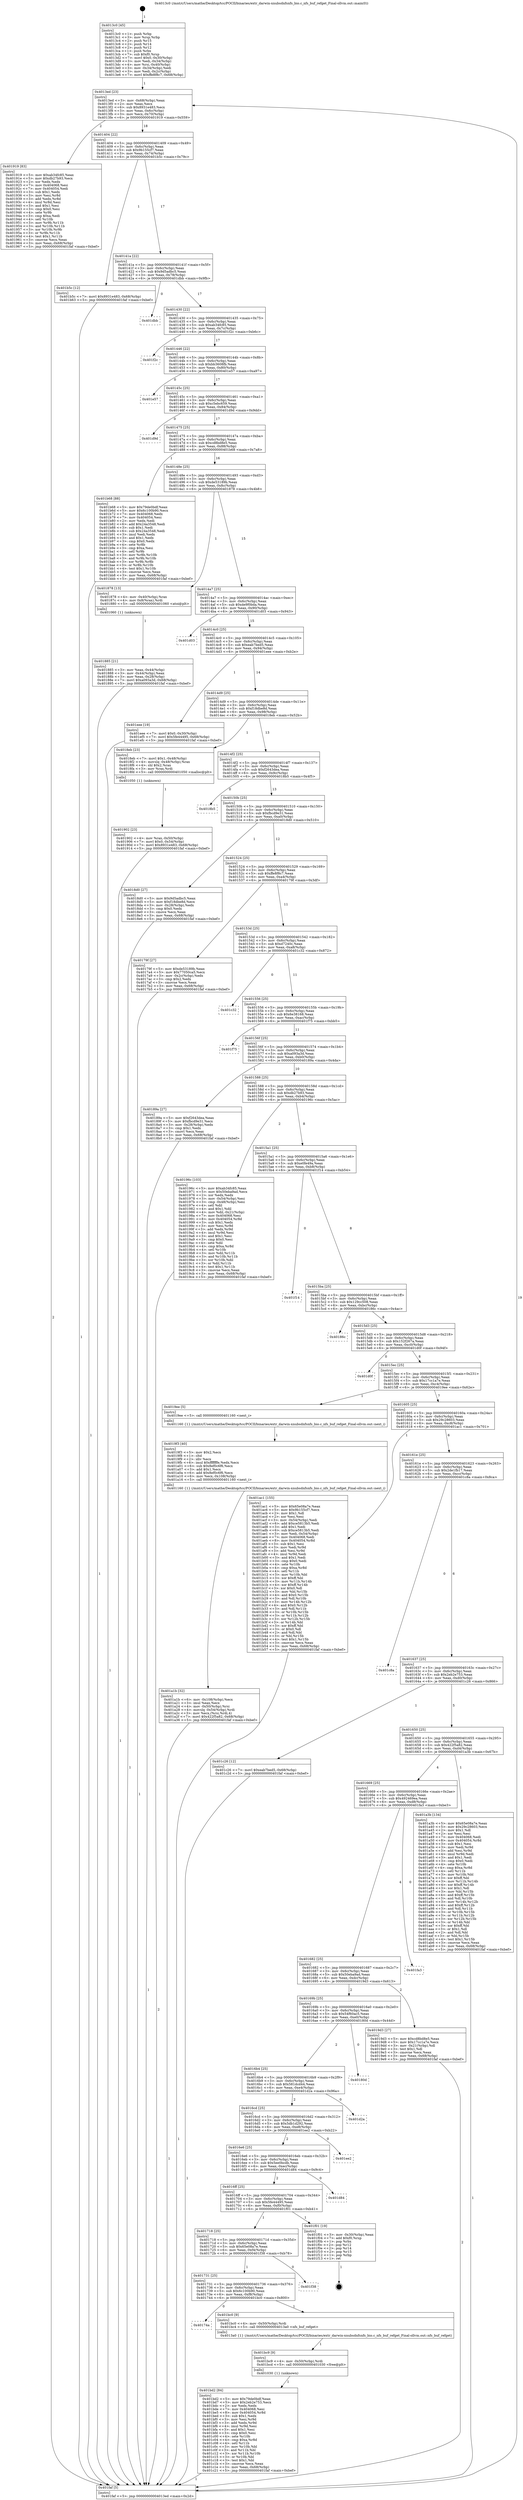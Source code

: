 digraph "0x4013c0" {
  label = "0x4013c0 (/mnt/c/Users/mathe/Desktop/tcc/POCII/binaries/extr_darwin-xnubsdnfsnfs_bio.c_nfs_buf_refget_Final-ollvm.out::main(0))"
  labelloc = "t"
  node[shape=record]

  Entry [label="",width=0.3,height=0.3,shape=circle,fillcolor=black,style=filled]
  "0x4013ed" [label="{
     0x4013ed [23]\l
     | [instrs]\l
     &nbsp;&nbsp;0x4013ed \<+3\>: mov -0x68(%rbp),%eax\l
     &nbsp;&nbsp;0x4013f0 \<+2\>: mov %eax,%ecx\l
     &nbsp;&nbsp;0x4013f2 \<+6\>: sub $0x8931e483,%ecx\l
     &nbsp;&nbsp;0x4013f8 \<+3\>: mov %eax,-0x6c(%rbp)\l
     &nbsp;&nbsp;0x4013fb \<+3\>: mov %ecx,-0x70(%rbp)\l
     &nbsp;&nbsp;0x4013fe \<+6\>: je 0000000000401919 \<main+0x559\>\l
  }"]
  "0x401919" [label="{
     0x401919 [83]\l
     | [instrs]\l
     &nbsp;&nbsp;0x401919 \<+5\>: mov $0xab34fc85,%eax\l
     &nbsp;&nbsp;0x40191e \<+5\>: mov $0xdb27b93,%ecx\l
     &nbsp;&nbsp;0x401923 \<+2\>: xor %edx,%edx\l
     &nbsp;&nbsp;0x401925 \<+7\>: mov 0x404068,%esi\l
     &nbsp;&nbsp;0x40192c \<+7\>: mov 0x404054,%edi\l
     &nbsp;&nbsp;0x401933 \<+3\>: sub $0x1,%edx\l
     &nbsp;&nbsp;0x401936 \<+3\>: mov %esi,%r8d\l
     &nbsp;&nbsp;0x401939 \<+3\>: add %edx,%r8d\l
     &nbsp;&nbsp;0x40193c \<+4\>: imul %r8d,%esi\l
     &nbsp;&nbsp;0x401940 \<+3\>: and $0x1,%esi\l
     &nbsp;&nbsp;0x401943 \<+3\>: cmp $0x0,%esi\l
     &nbsp;&nbsp;0x401946 \<+4\>: sete %r9b\l
     &nbsp;&nbsp;0x40194a \<+3\>: cmp $0xa,%edi\l
     &nbsp;&nbsp;0x40194d \<+4\>: setl %r10b\l
     &nbsp;&nbsp;0x401951 \<+3\>: mov %r9b,%r11b\l
     &nbsp;&nbsp;0x401954 \<+3\>: and %r10b,%r11b\l
     &nbsp;&nbsp;0x401957 \<+3\>: xor %r10b,%r9b\l
     &nbsp;&nbsp;0x40195a \<+3\>: or %r9b,%r11b\l
     &nbsp;&nbsp;0x40195d \<+4\>: test $0x1,%r11b\l
     &nbsp;&nbsp;0x401961 \<+3\>: cmovne %ecx,%eax\l
     &nbsp;&nbsp;0x401964 \<+3\>: mov %eax,-0x68(%rbp)\l
     &nbsp;&nbsp;0x401967 \<+5\>: jmp 0000000000401faf \<main+0xbef\>\l
  }"]
  "0x401404" [label="{
     0x401404 [22]\l
     | [instrs]\l
     &nbsp;&nbsp;0x401404 \<+5\>: jmp 0000000000401409 \<main+0x49\>\l
     &nbsp;&nbsp;0x401409 \<+3\>: mov -0x6c(%rbp),%eax\l
     &nbsp;&nbsp;0x40140c \<+5\>: sub $0x9b155cf7,%eax\l
     &nbsp;&nbsp;0x401411 \<+3\>: mov %eax,-0x74(%rbp)\l
     &nbsp;&nbsp;0x401414 \<+6\>: je 0000000000401b5c \<main+0x79c\>\l
  }"]
  Exit [label="",width=0.3,height=0.3,shape=circle,fillcolor=black,style=filled,peripheries=2]
  "0x401b5c" [label="{
     0x401b5c [12]\l
     | [instrs]\l
     &nbsp;&nbsp;0x401b5c \<+7\>: movl $0x8931e483,-0x68(%rbp)\l
     &nbsp;&nbsp;0x401b63 \<+5\>: jmp 0000000000401faf \<main+0xbef\>\l
  }"]
  "0x40141a" [label="{
     0x40141a [22]\l
     | [instrs]\l
     &nbsp;&nbsp;0x40141a \<+5\>: jmp 000000000040141f \<main+0x5f\>\l
     &nbsp;&nbsp;0x40141f \<+3\>: mov -0x6c(%rbp),%eax\l
     &nbsp;&nbsp;0x401422 \<+5\>: sub $0x9d5adbc5,%eax\l
     &nbsp;&nbsp;0x401427 \<+3\>: mov %eax,-0x78(%rbp)\l
     &nbsp;&nbsp;0x40142a \<+6\>: je 0000000000401dbb \<main+0x9fb\>\l
  }"]
  "0x401bd2" [label="{
     0x401bd2 [84]\l
     | [instrs]\l
     &nbsp;&nbsp;0x401bd2 \<+5\>: mov $0x79de0bdf,%eax\l
     &nbsp;&nbsp;0x401bd7 \<+5\>: mov $0x2eb2e753,%ecx\l
     &nbsp;&nbsp;0x401bdc \<+2\>: xor %edx,%edx\l
     &nbsp;&nbsp;0x401bde \<+7\>: mov 0x404068,%esi\l
     &nbsp;&nbsp;0x401be5 \<+8\>: mov 0x404054,%r8d\l
     &nbsp;&nbsp;0x401bed \<+3\>: sub $0x1,%edx\l
     &nbsp;&nbsp;0x401bf0 \<+3\>: mov %esi,%r9d\l
     &nbsp;&nbsp;0x401bf3 \<+3\>: add %edx,%r9d\l
     &nbsp;&nbsp;0x401bf6 \<+4\>: imul %r9d,%esi\l
     &nbsp;&nbsp;0x401bfa \<+3\>: and $0x1,%esi\l
     &nbsp;&nbsp;0x401bfd \<+3\>: cmp $0x0,%esi\l
     &nbsp;&nbsp;0x401c00 \<+4\>: sete %r10b\l
     &nbsp;&nbsp;0x401c04 \<+4\>: cmp $0xa,%r8d\l
     &nbsp;&nbsp;0x401c08 \<+4\>: setl %r11b\l
     &nbsp;&nbsp;0x401c0c \<+3\>: mov %r10b,%bl\l
     &nbsp;&nbsp;0x401c0f \<+3\>: and %r11b,%bl\l
     &nbsp;&nbsp;0x401c12 \<+3\>: xor %r11b,%r10b\l
     &nbsp;&nbsp;0x401c15 \<+3\>: or %r10b,%bl\l
     &nbsp;&nbsp;0x401c18 \<+3\>: test $0x1,%bl\l
     &nbsp;&nbsp;0x401c1b \<+3\>: cmovne %ecx,%eax\l
     &nbsp;&nbsp;0x401c1e \<+3\>: mov %eax,-0x68(%rbp)\l
     &nbsp;&nbsp;0x401c21 \<+5\>: jmp 0000000000401faf \<main+0xbef\>\l
  }"]
  "0x401dbb" [label="{
     0x401dbb\l
  }", style=dashed]
  "0x401430" [label="{
     0x401430 [22]\l
     | [instrs]\l
     &nbsp;&nbsp;0x401430 \<+5\>: jmp 0000000000401435 \<main+0x75\>\l
     &nbsp;&nbsp;0x401435 \<+3\>: mov -0x6c(%rbp),%eax\l
     &nbsp;&nbsp;0x401438 \<+5\>: sub $0xab34fc85,%eax\l
     &nbsp;&nbsp;0x40143d \<+3\>: mov %eax,-0x7c(%rbp)\l
     &nbsp;&nbsp;0x401440 \<+6\>: je 0000000000401f2c \<main+0xb6c\>\l
  }"]
  "0x401bc9" [label="{
     0x401bc9 [9]\l
     | [instrs]\l
     &nbsp;&nbsp;0x401bc9 \<+4\>: mov -0x50(%rbp),%rdi\l
     &nbsp;&nbsp;0x401bcd \<+5\>: call 0000000000401030 \<free@plt\>\l
     | [calls]\l
     &nbsp;&nbsp;0x401030 \{1\} (unknown)\l
  }"]
  "0x401f2c" [label="{
     0x401f2c\l
  }", style=dashed]
  "0x401446" [label="{
     0x401446 [22]\l
     | [instrs]\l
     &nbsp;&nbsp;0x401446 \<+5\>: jmp 000000000040144b \<main+0x8b\>\l
     &nbsp;&nbsp;0x40144b \<+3\>: mov -0x6c(%rbp),%eax\l
     &nbsp;&nbsp;0x40144e \<+5\>: sub $0xbb3608fb,%eax\l
     &nbsp;&nbsp;0x401453 \<+3\>: mov %eax,-0x80(%rbp)\l
     &nbsp;&nbsp;0x401456 \<+6\>: je 0000000000401e57 \<main+0xa97\>\l
  }"]
  "0x40174a" [label="{
     0x40174a\l
  }", style=dashed]
  "0x401e57" [label="{
     0x401e57\l
  }", style=dashed]
  "0x40145c" [label="{
     0x40145c [25]\l
     | [instrs]\l
     &nbsp;&nbsp;0x40145c \<+5\>: jmp 0000000000401461 \<main+0xa1\>\l
     &nbsp;&nbsp;0x401461 \<+3\>: mov -0x6c(%rbp),%eax\l
     &nbsp;&nbsp;0x401464 \<+5\>: sub $0xc5ebc659,%eax\l
     &nbsp;&nbsp;0x401469 \<+6\>: mov %eax,-0x84(%rbp)\l
     &nbsp;&nbsp;0x40146f \<+6\>: je 0000000000401d9d \<main+0x9dd\>\l
  }"]
  "0x401bc0" [label="{
     0x401bc0 [9]\l
     | [instrs]\l
     &nbsp;&nbsp;0x401bc0 \<+4\>: mov -0x50(%rbp),%rdi\l
     &nbsp;&nbsp;0x401bc4 \<+5\>: call 00000000004013a0 \<nfs_buf_refget\>\l
     | [calls]\l
     &nbsp;&nbsp;0x4013a0 \{1\} (/mnt/c/Users/mathe/Desktop/tcc/POCII/binaries/extr_darwin-xnubsdnfsnfs_bio.c_nfs_buf_refget_Final-ollvm.out::nfs_buf_refget)\l
  }"]
  "0x401d9d" [label="{
     0x401d9d\l
  }", style=dashed]
  "0x401475" [label="{
     0x401475 [25]\l
     | [instrs]\l
     &nbsp;&nbsp;0x401475 \<+5\>: jmp 000000000040147a \<main+0xba\>\l
     &nbsp;&nbsp;0x40147a \<+3\>: mov -0x6c(%rbp),%eax\l
     &nbsp;&nbsp;0x40147d \<+5\>: sub $0xcd8bd8e5,%eax\l
     &nbsp;&nbsp;0x401482 \<+6\>: mov %eax,-0x88(%rbp)\l
     &nbsp;&nbsp;0x401488 \<+6\>: je 0000000000401b68 \<main+0x7a8\>\l
  }"]
  "0x401731" [label="{
     0x401731 [25]\l
     | [instrs]\l
     &nbsp;&nbsp;0x401731 \<+5\>: jmp 0000000000401736 \<main+0x376\>\l
     &nbsp;&nbsp;0x401736 \<+3\>: mov -0x6c(%rbp),%eax\l
     &nbsp;&nbsp;0x401739 \<+5\>: sub $0x6c100b90,%eax\l
     &nbsp;&nbsp;0x40173e \<+6\>: mov %eax,-0xf8(%rbp)\l
     &nbsp;&nbsp;0x401744 \<+6\>: je 0000000000401bc0 \<main+0x800\>\l
  }"]
  "0x401b68" [label="{
     0x401b68 [88]\l
     | [instrs]\l
     &nbsp;&nbsp;0x401b68 \<+5\>: mov $0x79de0bdf,%eax\l
     &nbsp;&nbsp;0x401b6d \<+5\>: mov $0x6c100b90,%ecx\l
     &nbsp;&nbsp;0x401b72 \<+7\>: mov 0x404068,%edx\l
     &nbsp;&nbsp;0x401b79 \<+7\>: mov 0x404054,%esi\l
     &nbsp;&nbsp;0x401b80 \<+2\>: mov %edx,%edi\l
     &nbsp;&nbsp;0x401b82 \<+6\>: add $0x24a3548,%edi\l
     &nbsp;&nbsp;0x401b88 \<+3\>: sub $0x1,%edi\l
     &nbsp;&nbsp;0x401b8b \<+6\>: sub $0x24a3548,%edi\l
     &nbsp;&nbsp;0x401b91 \<+3\>: imul %edi,%edx\l
     &nbsp;&nbsp;0x401b94 \<+3\>: and $0x1,%edx\l
     &nbsp;&nbsp;0x401b97 \<+3\>: cmp $0x0,%edx\l
     &nbsp;&nbsp;0x401b9a \<+4\>: sete %r8b\l
     &nbsp;&nbsp;0x401b9e \<+3\>: cmp $0xa,%esi\l
     &nbsp;&nbsp;0x401ba1 \<+4\>: setl %r9b\l
     &nbsp;&nbsp;0x401ba5 \<+3\>: mov %r8b,%r10b\l
     &nbsp;&nbsp;0x401ba8 \<+3\>: and %r9b,%r10b\l
     &nbsp;&nbsp;0x401bab \<+3\>: xor %r9b,%r8b\l
     &nbsp;&nbsp;0x401bae \<+3\>: or %r8b,%r10b\l
     &nbsp;&nbsp;0x401bb1 \<+4\>: test $0x1,%r10b\l
     &nbsp;&nbsp;0x401bb5 \<+3\>: cmovne %ecx,%eax\l
     &nbsp;&nbsp;0x401bb8 \<+3\>: mov %eax,-0x68(%rbp)\l
     &nbsp;&nbsp;0x401bbb \<+5\>: jmp 0000000000401faf \<main+0xbef\>\l
  }"]
  "0x40148e" [label="{
     0x40148e [25]\l
     | [instrs]\l
     &nbsp;&nbsp;0x40148e \<+5\>: jmp 0000000000401493 \<main+0xd3\>\l
     &nbsp;&nbsp;0x401493 \<+3\>: mov -0x6c(%rbp),%eax\l
     &nbsp;&nbsp;0x401496 \<+5\>: sub $0xde53189b,%eax\l
     &nbsp;&nbsp;0x40149b \<+6\>: mov %eax,-0x8c(%rbp)\l
     &nbsp;&nbsp;0x4014a1 \<+6\>: je 0000000000401878 \<main+0x4b8\>\l
  }"]
  "0x401f38" [label="{
     0x401f38\l
  }", style=dashed]
  "0x401878" [label="{
     0x401878 [13]\l
     | [instrs]\l
     &nbsp;&nbsp;0x401878 \<+4\>: mov -0x40(%rbp),%rax\l
     &nbsp;&nbsp;0x40187c \<+4\>: mov 0x8(%rax),%rdi\l
     &nbsp;&nbsp;0x401880 \<+5\>: call 0000000000401060 \<atoi@plt\>\l
     | [calls]\l
     &nbsp;&nbsp;0x401060 \{1\} (unknown)\l
  }"]
  "0x4014a7" [label="{
     0x4014a7 [25]\l
     | [instrs]\l
     &nbsp;&nbsp;0x4014a7 \<+5\>: jmp 00000000004014ac \<main+0xec\>\l
     &nbsp;&nbsp;0x4014ac \<+3\>: mov -0x6c(%rbp),%eax\l
     &nbsp;&nbsp;0x4014af \<+5\>: sub $0xde9f0bda,%eax\l
     &nbsp;&nbsp;0x4014b4 \<+6\>: mov %eax,-0x90(%rbp)\l
     &nbsp;&nbsp;0x4014ba \<+6\>: je 0000000000401d03 \<main+0x943\>\l
  }"]
  "0x401718" [label="{
     0x401718 [25]\l
     | [instrs]\l
     &nbsp;&nbsp;0x401718 \<+5\>: jmp 000000000040171d \<main+0x35d\>\l
     &nbsp;&nbsp;0x40171d \<+3\>: mov -0x6c(%rbp),%eax\l
     &nbsp;&nbsp;0x401720 \<+5\>: sub $0x65e08a7e,%eax\l
     &nbsp;&nbsp;0x401725 \<+6\>: mov %eax,-0xf4(%rbp)\l
     &nbsp;&nbsp;0x40172b \<+6\>: je 0000000000401f38 \<main+0xb78\>\l
  }"]
  "0x401d03" [label="{
     0x401d03\l
  }", style=dashed]
  "0x4014c0" [label="{
     0x4014c0 [25]\l
     | [instrs]\l
     &nbsp;&nbsp;0x4014c0 \<+5\>: jmp 00000000004014c5 \<main+0x105\>\l
     &nbsp;&nbsp;0x4014c5 \<+3\>: mov -0x6c(%rbp),%eax\l
     &nbsp;&nbsp;0x4014c8 \<+5\>: sub $0xeab7bed5,%eax\l
     &nbsp;&nbsp;0x4014cd \<+6\>: mov %eax,-0x94(%rbp)\l
     &nbsp;&nbsp;0x4014d3 \<+6\>: je 0000000000401eee \<main+0xb2e\>\l
  }"]
  "0x401f01" [label="{
     0x401f01 [19]\l
     | [instrs]\l
     &nbsp;&nbsp;0x401f01 \<+3\>: mov -0x30(%rbp),%eax\l
     &nbsp;&nbsp;0x401f04 \<+7\>: add $0xf0,%rsp\l
     &nbsp;&nbsp;0x401f0b \<+1\>: pop %rbx\l
     &nbsp;&nbsp;0x401f0c \<+2\>: pop %r12\l
     &nbsp;&nbsp;0x401f0e \<+2\>: pop %r14\l
     &nbsp;&nbsp;0x401f10 \<+2\>: pop %r15\l
     &nbsp;&nbsp;0x401f12 \<+1\>: pop %rbp\l
     &nbsp;&nbsp;0x401f13 \<+1\>: ret\l
  }"]
  "0x401eee" [label="{
     0x401eee [19]\l
     | [instrs]\l
     &nbsp;&nbsp;0x401eee \<+7\>: movl $0x0,-0x30(%rbp)\l
     &nbsp;&nbsp;0x401ef5 \<+7\>: movl $0x5fe44495,-0x68(%rbp)\l
     &nbsp;&nbsp;0x401efc \<+5\>: jmp 0000000000401faf \<main+0xbef\>\l
  }"]
  "0x4014d9" [label="{
     0x4014d9 [25]\l
     | [instrs]\l
     &nbsp;&nbsp;0x4014d9 \<+5\>: jmp 00000000004014de \<main+0x11e\>\l
     &nbsp;&nbsp;0x4014de \<+3\>: mov -0x6c(%rbp),%eax\l
     &nbsp;&nbsp;0x4014e1 \<+5\>: sub $0xf18dbe8d,%eax\l
     &nbsp;&nbsp;0x4014e6 \<+6\>: mov %eax,-0x98(%rbp)\l
     &nbsp;&nbsp;0x4014ec \<+6\>: je 00000000004018eb \<main+0x52b\>\l
  }"]
  "0x4016ff" [label="{
     0x4016ff [25]\l
     | [instrs]\l
     &nbsp;&nbsp;0x4016ff \<+5\>: jmp 0000000000401704 \<main+0x344\>\l
     &nbsp;&nbsp;0x401704 \<+3\>: mov -0x6c(%rbp),%eax\l
     &nbsp;&nbsp;0x401707 \<+5\>: sub $0x5fe44495,%eax\l
     &nbsp;&nbsp;0x40170c \<+6\>: mov %eax,-0xf0(%rbp)\l
     &nbsp;&nbsp;0x401712 \<+6\>: je 0000000000401f01 \<main+0xb41\>\l
  }"]
  "0x4018eb" [label="{
     0x4018eb [23]\l
     | [instrs]\l
     &nbsp;&nbsp;0x4018eb \<+7\>: movl $0x1,-0x48(%rbp)\l
     &nbsp;&nbsp;0x4018f2 \<+4\>: movslq -0x48(%rbp),%rax\l
     &nbsp;&nbsp;0x4018f6 \<+4\>: shl $0x2,%rax\l
     &nbsp;&nbsp;0x4018fa \<+3\>: mov %rax,%rdi\l
     &nbsp;&nbsp;0x4018fd \<+5\>: call 0000000000401050 \<malloc@plt\>\l
     | [calls]\l
     &nbsp;&nbsp;0x401050 \{1\} (unknown)\l
  }"]
  "0x4014f2" [label="{
     0x4014f2 [25]\l
     | [instrs]\l
     &nbsp;&nbsp;0x4014f2 \<+5\>: jmp 00000000004014f7 \<main+0x137\>\l
     &nbsp;&nbsp;0x4014f7 \<+3\>: mov -0x6c(%rbp),%eax\l
     &nbsp;&nbsp;0x4014fa \<+5\>: sub $0xf2643dea,%eax\l
     &nbsp;&nbsp;0x4014ff \<+6\>: mov %eax,-0x9c(%rbp)\l
     &nbsp;&nbsp;0x401505 \<+6\>: je 00000000004018b5 \<main+0x4f5\>\l
  }"]
  "0x401d84" [label="{
     0x401d84\l
  }", style=dashed]
  "0x4018b5" [label="{
     0x4018b5\l
  }", style=dashed]
  "0x40150b" [label="{
     0x40150b [25]\l
     | [instrs]\l
     &nbsp;&nbsp;0x40150b \<+5\>: jmp 0000000000401510 \<main+0x150\>\l
     &nbsp;&nbsp;0x401510 \<+3\>: mov -0x6c(%rbp),%eax\l
     &nbsp;&nbsp;0x401513 \<+5\>: sub $0xfbcd9e31,%eax\l
     &nbsp;&nbsp;0x401518 \<+6\>: mov %eax,-0xa0(%rbp)\l
     &nbsp;&nbsp;0x40151e \<+6\>: je 00000000004018d0 \<main+0x510\>\l
  }"]
  "0x4016e6" [label="{
     0x4016e6 [25]\l
     | [instrs]\l
     &nbsp;&nbsp;0x4016e6 \<+5\>: jmp 00000000004016eb \<main+0x32b\>\l
     &nbsp;&nbsp;0x4016eb \<+3\>: mov -0x6c(%rbp),%eax\l
     &nbsp;&nbsp;0x4016ee \<+5\>: sub $0x5ee0bcdb,%eax\l
     &nbsp;&nbsp;0x4016f3 \<+6\>: mov %eax,-0xec(%rbp)\l
     &nbsp;&nbsp;0x4016f9 \<+6\>: je 0000000000401d84 \<main+0x9c4\>\l
  }"]
  "0x4018d0" [label="{
     0x4018d0 [27]\l
     | [instrs]\l
     &nbsp;&nbsp;0x4018d0 \<+5\>: mov $0x9d5adbc5,%eax\l
     &nbsp;&nbsp;0x4018d5 \<+5\>: mov $0xf18dbe8d,%ecx\l
     &nbsp;&nbsp;0x4018da \<+3\>: mov -0x28(%rbp),%edx\l
     &nbsp;&nbsp;0x4018dd \<+3\>: cmp $0x0,%edx\l
     &nbsp;&nbsp;0x4018e0 \<+3\>: cmove %ecx,%eax\l
     &nbsp;&nbsp;0x4018e3 \<+3\>: mov %eax,-0x68(%rbp)\l
     &nbsp;&nbsp;0x4018e6 \<+5\>: jmp 0000000000401faf \<main+0xbef\>\l
  }"]
  "0x401524" [label="{
     0x401524 [25]\l
     | [instrs]\l
     &nbsp;&nbsp;0x401524 \<+5\>: jmp 0000000000401529 \<main+0x169\>\l
     &nbsp;&nbsp;0x401529 \<+3\>: mov -0x6c(%rbp),%eax\l
     &nbsp;&nbsp;0x40152c \<+5\>: sub $0xffe8f8c7,%eax\l
     &nbsp;&nbsp;0x401531 \<+6\>: mov %eax,-0xa4(%rbp)\l
     &nbsp;&nbsp;0x401537 \<+6\>: je 000000000040179f \<main+0x3df\>\l
  }"]
  "0x401ee2" [label="{
     0x401ee2\l
  }", style=dashed]
  "0x40179f" [label="{
     0x40179f [27]\l
     | [instrs]\l
     &nbsp;&nbsp;0x40179f \<+5\>: mov $0xde53189b,%eax\l
     &nbsp;&nbsp;0x4017a4 \<+5\>: mov $0x77050ca5,%ecx\l
     &nbsp;&nbsp;0x4017a9 \<+3\>: mov -0x2c(%rbp),%edx\l
     &nbsp;&nbsp;0x4017ac \<+3\>: cmp $0x2,%edx\l
     &nbsp;&nbsp;0x4017af \<+3\>: cmovne %ecx,%eax\l
     &nbsp;&nbsp;0x4017b2 \<+3\>: mov %eax,-0x68(%rbp)\l
     &nbsp;&nbsp;0x4017b5 \<+5\>: jmp 0000000000401faf \<main+0xbef\>\l
  }"]
  "0x40153d" [label="{
     0x40153d [25]\l
     | [instrs]\l
     &nbsp;&nbsp;0x40153d \<+5\>: jmp 0000000000401542 \<main+0x182\>\l
     &nbsp;&nbsp;0x401542 \<+3\>: mov -0x6c(%rbp),%eax\l
     &nbsp;&nbsp;0x401545 \<+5\>: sub $0xd7240c,%eax\l
     &nbsp;&nbsp;0x40154a \<+6\>: mov %eax,-0xa8(%rbp)\l
     &nbsp;&nbsp;0x401550 \<+6\>: je 0000000000401c32 \<main+0x872\>\l
  }"]
  "0x401faf" [label="{
     0x401faf [5]\l
     | [instrs]\l
     &nbsp;&nbsp;0x401faf \<+5\>: jmp 00000000004013ed \<main+0x2d\>\l
  }"]
  "0x4013c0" [label="{
     0x4013c0 [45]\l
     | [instrs]\l
     &nbsp;&nbsp;0x4013c0 \<+1\>: push %rbp\l
     &nbsp;&nbsp;0x4013c1 \<+3\>: mov %rsp,%rbp\l
     &nbsp;&nbsp;0x4013c4 \<+2\>: push %r15\l
     &nbsp;&nbsp;0x4013c6 \<+2\>: push %r14\l
     &nbsp;&nbsp;0x4013c8 \<+2\>: push %r12\l
     &nbsp;&nbsp;0x4013ca \<+1\>: push %rbx\l
     &nbsp;&nbsp;0x4013cb \<+7\>: sub $0xf0,%rsp\l
     &nbsp;&nbsp;0x4013d2 \<+7\>: movl $0x0,-0x30(%rbp)\l
     &nbsp;&nbsp;0x4013d9 \<+3\>: mov %edi,-0x34(%rbp)\l
     &nbsp;&nbsp;0x4013dc \<+4\>: mov %rsi,-0x40(%rbp)\l
     &nbsp;&nbsp;0x4013e0 \<+3\>: mov -0x34(%rbp),%edi\l
     &nbsp;&nbsp;0x4013e3 \<+3\>: mov %edi,-0x2c(%rbp)\l
     &nbsp;&nbsp;0x4013e6 \<+7\>: movl $0xffe8f8c7,-0x68(%rbp)\l
  }"]
  "0x401885" [label="{
     0x401885 [21]\l
     | [instrs]\l
     &nbsp;&nbsp;0x401885 \<+3\>: mov %eax,-0x44(%rbp)\l
     &nbsp;&nbsp;0x401888 \<+3\>: mov -0x44(%rbp),%eax\l
     &nbsp;&nbsp;0x40188b \<+3\>: mov %eax,-0x28(%rbp)\l
     &nbsp;&nbsp;0x40188e \<+7\>: movl $0xa093a3d,-0x68(%rbp)\l
     &nbsp;&nbsp;0x401895 \<+5\>: jmp 0000000000401faf \<main+0xbef\>\l
  }"]
  "0x4016cd" [label="{
     0x4016cd [25]\l
     | [instrs]\l
     &nbsp;&nbsp;0x4016cd \<+5\>: jmp 00000000004016d2 \<main+0x312\>\l
     &nbsp;&nbsp;0x4016d2 \<+3\>: mov -0x6c(%rbp),%eax\l
     &nbsp;&nbsp;0x4016d5 \<+5\>: sub $0x5db1d292,%eax\l
     &nbsp;&nbsp;0x4016da \<+6\>: mov %eax,-0xe8(%rbp)\l
     &nbsp;&nbsp;0x4016e0 \<+6\>: je 0000000000401ee2 \<main+0xb22\>\l
  }"]
  "0x401c32" [label="{
     0x401c32\l
  }", style=dashed]
  "0x401556" [label="{
     0x401556 [25]\l
     | [instrs]\l
     &nbsp;&nbsp;0x401556 \<+5\>: jmp 000000000040155b \<main+0x19b\>\l
     &nbsp;&nbsp;0x40155b \<+3\>: mov -0x6c(%rbp),%eax\l
     &nbsp;&nbsp;0x40155e \<+5\>: sub $0x6e38168,%eax\l
     &nbsp;&nbsp;0x401563 \<+6\>: mov %eax,-0xac(%rbp)\l
     &nbsp;&nbsp;0x401569 \<+6\>: je 0000000000401f75 \<main+0xbb5\>\l
  }"]
  "0x401d2a" [label="{
     0x401d2a\l
  }", style=dashed]
  "0x401f75" [label="{
     0x401f75\l
  }", style=dashed]
  "0x40156f" [label="{
     0x40156f [25]\l
     | [instrs]\l
     &nbsp;&nbsp;0x40156f \<+5\>: jmp 0000000000401574 \<main+0x1b4\>\l
     &nbsp;&nbsp;0x401574 \<+3\>: mov -0x6c(%rbp),%eax\l
     &nbsp;&nbsp;0x401577 \<+5\>: sub $0xa093a3d,%eax\l
     &nbsp;&nbsp;0x40157c \<+6\>: mov %eax,-0xb0(%rbp)\l
     &nbsp;&nbsp;0x401582 \<+6\>: je 000000000040189a \<main+0x4da\>\l
  }"]
  "0x4016b4" [label="{
     0x4016b4 [25]\l
     | [instrs]\l
     &nbsp;&nbsp;0x4016b4 \<+5\>: jmp 00000000004016b9 \<main+0x2f9\>\l
     &nbsp;&nbsp;0x4016b9 \<+3\>: mov -0x6c(%rbp),%eax\l
     &nbsp;&nbsp;0x4016bc \<+5\>: sub $0x581dcd44,%eax\l
     &nbsp;&nbsp;0x4016c1 \<+6\>: mov %eax,-0xe4(%rbp)\l
     &nbsp;&nbsp;0x4016c7 \<+6\>: je 0000000000401d2a \<main+0x96a\>\l
  }"]
  "0x40189a" [label="{
     0x40189a [27]\l
     | [instrs]\l
     &nbsp;&nbsp;0x40189a \<+5\>: mov $0xf2643dea,%eax\l
     &nbsp;&nbsp;0x40189f \<+5\>: mov $0xfbcd9e31,%ecx\l
     &nbsp;&nbsp;0x4018a4 \<+3\>: mov -0x28(%rbp),%edx\l
     &nbsp;&nbsp;0x4018a7 \<+3\>: cmp $0x1,%edx\l
     &nbsp;&nbsp;0x4018aa \<+3\>: cmovl %ecx,%eax\l
     &nbsp;&nbsp;0x4018ad \<+3\>: mov %eax,-0x68(%rbp)\l
     &nbsp;&nbsp;0x4018b0 \<+5\>: jmp 0000000000401faf \<main+0xbef\>\l
  }"]
  "0x401588" [label="{
     0x401588 [25]\l
     | [instrs]\l
     &nbsp;&nbsp;0x401588 \<+5\>: jmp 000000000040158d \<main+0x1cd\>\l
     &nbsp;&nbsp;0x40158d \<+3\>: mov -0x6c(%rbp),%eax\l
     &nbsp;&nbsp;0x401590 \<+5\>: sub $0xdb27b93,%eax\l
     &nbsp;&nbsp;0x401595 \<+6\>: mov %eax,-0xb4(%rbp)\l
     &nbsp;&nbsp;0x40159b \<+6\>: je 000000000040196c \<main+0x5ac\>\l
  }"]
  "0x401902" [label="{
     0x401902 [23]\l
     | [instrs]\l
     &nbsp;&nbsp;0x401902 \<+4\>: mov %rax,-0x50(%rbp)\l
     &nbsp;&nbsp;0x401906 \<+7\>: movl $0x0,-0x54(%rbp)\l
     &nbsp;&nbsp;0x40190d \<+7\>: movl $0x8931e483,-0x68(%rbp)\l
     &nbsp;&nbsp;0x401914 \<+5\>: jmp 0000000000401faf \<main+0xbef\>\l
  }"]
  "0x40180d" [label="{
     0x40180d\l
  }", style=dashed]
  "0x40196c" [label="{
     0x40196c [103]\l
     | [instrs]\l
     &nbsp;&nbsp;0x40196c \<+5\>: mov $0xab34fc85,%eax\l
     &nbsp;&nbsp;0x401971 \<+5\>: mov $0x50eba9ad,%ecx\l
     &nbsp;&nbsp;0x401976 \<+2\>: xor %edx,%edx\l
     &nbsp;&nbsp;0x401978 \<+3\>: mov -0x54(%rbp),%esi\l
     &nbsp;&nbsp;0x40197b \<+3\>: cmp -0x48(%rbp),%esi\l
     &nbsp;&nbsp;0x40197e \<+4\>: setl %dil\l
     &nbsp;&nbsp;0x401982 \<+4\>: and $0x1,%dil\l
     &nbsp;&nbsp;0x401986 \<+4\>: mov %dil,-0x21(%rbp)\l
     &nbsp;&nbsp;0x40198a \<+7\>: mov 0x404068,%esi\l
     &nbsp;&nbsp;0x401991 \<+8\>: mov 0x404054,%r8d\l
     &nbsp;&nbsp;0x401999 \<+3\>: sub $0x1,%edx\l
     &nbsp;&nbsp;0x40199c \<+3\>: mov %esi,%r9d\l
     &nbsp;&nbsp;0x40199f \<+3\>: add %edx,%r9d\l
     &nbsp;&nbsp;0x4019a2 \<+4\>: imul %r9d,%esi\l
     &nbsp;&nbsp;0x4019a6 \<+3\>: and $0x1,%esi\l
     &nbsp;&nbsp;0x4019a9 \<+3\>: cmp $0x0,%esi\l
     &nbsp;&nbsp;0x4019ac \<+4\>: sete %dil\l
     &nbsp;&nbsp;0x4019b0 \<+4\>: cmp $0xa,%r8d\l
     &nbsp;&nbsp;0x4019b4 \<+4\>: setl %r10b\l
     &nbsp;&nbsp;0x4019b8 \<+3\>: mov %dil,%r11b\l
     &nbsp;&nbsp;0x4019bb \<+3\>: and %r10b,%r11b\l
     &nbsp;&nbsp;0x4019be \<+3\>: xor %r10b,%dil\l
     &nbsp;&nbsp;0x4019c1 \<+3\>: or %dil,%r11b\l
     &nbsp;&nbsp;0x4019c4 \<+4\>: test $0x1,%r11b\l
     &nbsp;&nbsp;0x4019c8 \<+3\>: cmovne %ecx,%eax\l
     &nbsp;&nbsp;0x4019cb \<+3\>: mov %eax,-0x68(%rbp)\l
     &nbsp;&nbsp;0x4019ce \<+5\>: jmp 0000000000401faf \<main+0xbef\>\l
  }"]
  "0x4015a1" [label="{
     0x4015a1 [25]\l
     | [instrs]\l
     &nbsp;&nbsp;0x4015a1 \<+5\>: jmp 00000000004015a6 \<main+0x1e6\>\l
     &nbsp;&nbsp;0x4015a6 \<+3\>: mov -0x6c(%rbp),%eax\l
     &nbsp;&nbsp;0x4015a9 \<+5\>: sub $0xe0fe49a,%eax\l
     &nbsp;&nbsp;0x4015ae \<+6\>: mov %eax,-0xb8(%rbp)\l
     &nbsp;&nbsp;0x4015b4 \<+6\>: je 0000000000401f14 \<main+0xb54\>\l
  }"]
  "0x401a1b" [label="{
     0x401a1b [32]\l
     | [instrs]\l
     &nbsp;&nbsp;0x401a1b \<+6\>: mov -0x108(%rbp),%ecx\l
     &nbsp;&nbsp;0x401a21 \<+3\>: imul %eax,%ecx\l
     &nbsp;&nbsp;0x401a24 \<+4\>: mov -0x50(%rbp),%rsi\l
     &nbsp;&nbsp;0x401a28 \<+4\>: movslq -0x54(%rbp),%rdi\l
     &nbsp;&nbsp;0x401a2c \<+3\>: mov %ecx,(%rsi,%rdi,4)\l
     &nbsp;&nbsp;0x401a2f \<+7\>: movl $0x422f5a82,-0x68(%rbp)\l
     &nbsp;&nbsp;0x401a36 \<+5\>: jmp 0000000000401faf \<main+0xbef\>\l
  }"]
  "0x401f14" [label="{
     0x401f14\l
  }", style=dashed]
  "0x4015ba" [label="{
     0x4015ba [25]\l
     | [instrs]\l
     &nbsp;&nbsp;0x4015ba \<+5\>: jmp 00000000004015bf \<main+0x1ff\>\l
     &nbsp;&nbsp;0x4015bf \<+3\>: mov -0x6c(%rbp),%eax\l
     &nbsp;&nbsp;0x4015c2 \<+5\>: sub $0x129cc508,%eax\l
     &nbsp;&nbsp;0x4015c7 \<+6\>: mov %eax,-0xbc(%rbp)\l
     &nbsp;&nbsp;0x4015cd \<+6\>: je 000000000040186c \<main+0x4ac\>\l
  }"]
  "0x4019f3" [label="{
     0x4019f3 [40]\l
     | [instrs]\l
     &nbsp;&nbsp;0x4019f3 \<+5\>: mov $0x2,%ecx\l
     &nbsp;&nbsp;0x4019f8 \<+1\>: cltd\l
     &nbsp;&nbsp;0x4019f9 \<+2\>: idiv %ecx\l
     &nbsp;&nbsp;0x4019fb \<+6\>: imul $0xfffffffe,%edx,%ecx\l
     &nbsp;&nbsp;0x401a01 \<+6\>: sub $0x8ef0c6f6,%ecx\l
     &nbsp;&nbsp;0x401a07 \<+3\>: add $0x1,%ecx\l
     &nbsp;&nbsp;0x401a0a \<+6\>: add $0x8ef0c6f6,%ecx\l
     &nbsp;&nbsp;0x401a10 \<+6\>: mov %ecx,-0x108(%rbp)\l
     &nbsp;&nbsp;0x401a16 \<+5\>: call 0000000000401160 \<next_i\>\l
     | [calls]\l
     &nbsp;&nbsp;0x401160 \{1\} (/mnt/c/Users/mathe/Desktop/tcc/POCII/binaries/extr_darwin-xnubsdnfsnfs_bio.c_nfs_buf_refget_Final-ollvm.out::next_i)\l
  }"]
  "0x40186c" [label="{
     0x40186c\l
  }", style=dashed]
  "0x4015d3" [label="{
     0x4015d3 [25]\l
     | [instrs]\l
     &nbsp;&nbsp;0x4015d3 \<+5\>: jmp 00000000004015d8 \<main+0x218\>\l
     &nbsp;&nbsp;0x4015d8 \<+3\>: mov -0x6c(%rbp),%eax\l
     &nbsp;&nbsp;0x4015db \<+5\>: sub $0x152f267a,%eax\l
     &nbsp;&nbsp;0x4015e0 \<+6\>: mov %eax,-0xc0(%rbp)\l
     &nbsp;&nbsp;0x4015e6 \<+6\>: je 0000000000401d0f \<main+0x94f\>\l
  }"]
  "0x40169b" [label="{
     0x40169b [25]\l
     | [instrs]\l
     &nbsp;&nbsp;0x40169b \<+5\>: jmp 00000000004016a0 \<main+0x2e0\>\l
     &nbsp;&nbsp;0x4016a0 \<+3\>: mov -0x6c(%rbp),%eax\l
     &nbsp;&nbsp;0x4016a3 \<+5\>: sub $0x54f60ac5,%eax\l
     &nbsp;&nbsp;0x4016a8 \<+6\>: mov %eax,-0xe0(%rbp)\l
     &nbsp;&nbsp;0x4016ae \<+6\>: je 000000000040180d \<main+0x44d\>\l
  }"]
  "0x401d0f" [label="{
     0x401d0f\l
  }", style=dashed]
  "0x4015ec" [label="{
     0x4015ec [25]\l
     | [instrs]\l
     &nbsp;&nbsp;0x4015ec \<+5\>: jmp 00000000004015f1 \<main+0x231\>\l
     &nbsp;&nbsp;0x4015f1 \<+3\>: mov -0x6c(%rbp),%eax\l
     &nbsp;&nbsp;0x4015f4 \<+5\>: sub $0x17cc1a7e,%eax\l
     &nbsp;&nbsp;0x4015f9 \<+6\>: mov %eax,-0xc4(%rbp)\l
     &nbsp;&nbsp;0x4015ff \<+6\>: je 00000000004019ee \<main+0x62e\>\l
  }"]
  "0x4019d3" [label="{
     0x4019d3 [27]\l
     | [instrs]\l
     &nbsp;&nbsp;0x4019d3 \<+5\>: mov $0xcd8bd8e5,%eax\l
     &nbsp;&nbsp;0x4019d8 \<+5\>: mov $0x17cc1a7e,%ecx\l
     &nbsp;&nbsp;0x4019dd \<+3\>: mov -0x21(%rbp),%dl\l
     &nbsp;&nbsp;0x4019e0 \<+3\>: test $0x1,%dl\l
     &nbsp;&nbsp;0x4019e3 \<+3\>: cmovne %ecx,%eax\l
     &nbsp;&nbsp;0x4019e6 \<+3\>: mov %eax,-0x68(%rbp)\l
     &nbsp;&nbsp;0x4019e9 \<+5\>: jmp 0000000000401faf \<main+0xbef\>\l
  }"]
  "0x4019ee" [label="{
     0x4019ee [5]\l
     | [instrs]\l
     &nbsp;&nbsp;0x4019ee \<+5\>: call 0000000000401160 \<next_i\>\l
     | [calls]\l
     &nbsp;&nbsp;0x401160 \{1\} (/mnt/c/Users/mathe/Desktop/tcc/POCII/binaries/extr_darwin-xnubsdnfsnfs_bio.c_nfs_buf_refget_Final-ollvm.out::next_i)\l
  }"]
  "0x401605" [label="{
     0x401605 [25]\l
     | [instrs]\l
     &nbsp;&nbsp;0x401605 \<+5\>: jmp 000000000040160a \<main+0x24a\>\l
     &nbsp;&nbsp;0x40160a \<+3\>: mov -0x6c(%rbp),%eax\l
     &nbsp;&nbsp;0x40160d \<+5\>: sub $0x29c28603,%eax\l
     &nbsp;&nbsp;0x401612 \<+6\>: mov %eax,-0xc8(%rbp)\l
     &nbsp;&nbsp;0x401618 \<+6\>: je 0000000000401ac1 \<main+0x701\>\l
  }"]
  "0x401682" [label="{
     0x401682 [25]\l
     | [instrs]\l
     &nbsp;&nbsp;0x401682 \<+5\>: jmp 0000000000401687 \<main+0x2c7\>\l
     &nbsp;&nbsp;0x401687 \<+3\>: mov -0x6c(%rbp),%eax\l
     &nbsp;&nbsp;0x40168a \<+5\>: sub $0x50eba9ad,%eax\l
     &nbsp;&nbsp;0x40168f \<+6\>: mov %eax,-0xdc(%rbp)\l
     &nbsp;&nbsp;0x401695 \<+6\>: je 00000000004019d3 \<main+0x613\>\l
  }"]
  "0x401ac1" [label="{
     0x401ac1 [155]\l
     | [instrs]\l
     &nbsp;&nbsp;0x401ac1 \<+5\>: mov $0x65e08a7e,%eax\l
     &nbsp;&nbsp;0x401ac6 \<+5\>: mov $0x9b155cf7,%ecx\l
     &nbsp;&nbsp;0x401acb \<+2\>: mov $0x1,%dl\l
     &nbsp;&nbsp;0x401acd \<+2\>: xor %esi,%esi\l
     &nbsp;&nbsp;0x401acf \<+3\>: mov -0x54(%rbp),%edi\l
     &nbsp;&nbsp;0x401ad2 \<+6\>: add $0xce5813b5,%edi\l
     &nbsp;&nbsp;0x401ad8 \<+3\>: add $0x1,%edi\l
     &nbsp;&nbsp;0x401adb \<+6\>: sub $0xce5813b5,%edi\l
     &nbsp;&nbsp;0x401ae1 \<+3\>: mov %edi,-0x54(%rbp)\l
     &nbsp;&nbsp;0x401ae4 \<+7\>: mov 0x404068,%edi\l
     &nbsp;&nbsp;0x401aeb \<+8\>: mov 0x404054,%r8d\l
     &nbsp;&nbsp;0x401af3 \<+3\>: sub $0x1,%esi\l
     &nbsp;&nbsp;0x401af6 \<+3\>: mov %edi,%r9d\l
     &nbsp;&nbsp;0x401af9 \<+3\>: add %esi,%r9d\l
     &nbsp;&nbsp;0x401afc \<+4\>: imul %r9d,%edi\l
     &nbsp;&nbsp;0x401b00 \<+3\>: and $0x1,%edi\l
     &nbsp;&nbsp;0x401b03 \<+3\>: cmp $0x0,%edi\l
     &nbsp;&nbsp;0x401b06 \<+4\>: sete %r10b\l
     &nbsp;&nbsp;0x401b0a \<+4\>: cmp $0xa,%r8d\l
     &nbsp;&nbsp;0x401b0e \<+4\>: setl %r11b\l
     &nbsp;&nbsp;0x401b12 \<+3\>: mov %r10b,%bl\l
     &nbsp;&nbsp;0x401b15 \<+3\>: xor $0xff,%bl\l
     &nbsp;&nbsp;0x401b18 \<+3\>: mov %r11b,%r14b\l
     &nbsp;&nbsp;0x401b1b \<+4\>: xor $0xff,%r14b\l
     &nbsp;&nbsp;0x401b1f \<+3\>: xor $0x0,%dl\l
     &nbsp;&nbsp;0x401b22 \<+3\>: mov %bl,%r15b\l
     &nbsp;&nbsp;0x401b25 \<+4\>: and $0x0,%r15b\l
     &nbsp;&nbsp;0x401b29 \<+3\>: and %dl,%r10b\l
     &nbsp;&nbsp;0x401b2c \<+3\>: mov %r14b,%r12b\l
     &nbsp;&nbsp;0x401b2f \<+4\>: and $0x0,%r12b\l
     &nbsp;&nbsp;0x401b33 \<+3\>: and %dl,%r11b\l
     &nbsp;&nbsp;0x401b36 \<+3\>: or %r10b,%r15b\l
     &nbsp;&nbsp;0x401b39 \<+3\>: or %r11b,%r12b\l
     &nbsp;&nbsp;0x401b3c \<+3\>: xor %r12b,%r15b\l
     &nbsp;&nbsp;0x401b3f \<+3\>: or %r14b,%bl\l
     &nbsp;&nbsp;0x401b42 \<+3\>: xor $0xff,%bl\l
     &nbsp;&nbsp;0x401b45 \<+3\>: or $0x0,%dl\l
     &nbsp;&nbsp;0x401b48 \<+2\>: and %dl,%bl\l
     &nbsp;&nbsp;0x401b4a \<+3\>: or %bl,%r15b\l
     &nbsp;&nbsp;0x401b4d \<+4\>: test $0x1,%r15b\l
     &nbsp;&nbsp;0x401b51 \<+3\>: cmovne %ecx,%eax\l
     &nbsp;&nbsp;0x401b54 \<+3\>: mov %eax,-0x68(%rbp)\l
     &nbsp;&nbsp;0x401b57 \<+5\>: jmp 0000000000401faf \<main+0xbef\>\l
  }"]
  "0x40161e" [label="{
     0x40161e [25]\l
     | [instrs]\l
     &nbsp;&nbsp;0x40161e \<+5\>: jmp 0000000000401623 \<main+0x263\>\l
     &nbsp;&nbsp;0x401623 \<+3\>: mov -0x6c(%rbp),%eax\l
     &nbsp;&nbsp;0x401626 \<+5\>: sub $0x2de1fb17,%eax\l
     &nbsp;&nbsp;0x40162b \<+6\>: mov %eax,-0xcc(%rbp)\l
     &nbsp;&nbsp;0x401631 \<+6\>: je 0000000000401c8a \<main+0x8ca\>\l
  }"]
  "0x401fa3" [label="{
     0x401fa3\l
  }", style=dashed]
  "0x401c8a" [label="{
     0x401c8a\l
  }", style=dashed]
  "0x401637" [label="{
     0x401637 [25]\l
     | [instrs]\l
     &nbsp;&nbsp;0x401637 \<+5\>: jmp 000000000040163c \<main+0x27c\>\l
     &nbsp;&nbsp;0x40163c \<+3\>: mov -0x6c(%rbp),%eax\l
     &nbsp;&nbsp;0x40163f \<+5\>: sub $0x2eb2e753,%eax\l
     &nbsp;&nbsp;0x401644 \<+6\>: mov %eax,-0xd0(%rbp)\l
     &nbsp;&nbsp;0x40164a \<+6\>: je 0000000000401c26 \<main+0x866\>\l
  }"]
  "0x401669" [label="{
     0x401669 [25]\l
     | [instrs]\l
     &nbsp;&nbsp;0x401669 \<+5\>: jmp 000000000040166e \<main+0x2ae\>\l
     &nbsp;&nbsp;0x40166e \<+3\>: mov -0x6c(%rbp),%eax\l
     &nbsp;&nbsp;0x401671 \<+5\>: sub $0x492469ea,%eax\l
     &nbsp;&nbsp;0x401676 \<+6\>: mov %eax,-0xd8(%rbp)\l
     &nbsp;&nbsp;0x40167c \<+6\>: je 0000000000401fa3 \<main+0xbe3\>\l
  }"]
  "0x401c26" [label="{
     0x401c26 [12]\l
     | [instrs]\l
     &nbsp;&nbsp;0x401c26 \<+7\>: movl $0xeab7bed5,-0x68(%rbp)\l
     &nbsp;&nbsp;0x401c2d \<+5\>: jmp 0000000000401faf \<main+0xbef\>\l
  }"]
  "0x401650" [label="{
     0x401650 [25]\l
     | [instrs]\l
     &nbsp;&nbsp;0x401650 \<+5\>: jmp 0000000000401655 \<main+0x295\>\l
     &nbsp;&nbsp;0x401655 \<+3\>: mov -0x6c(%rbp),%eax\l
     &nbsp;&nbsp;0x401658 \<+5\>: sub $0x422f5a82,%eax\l
     &nbsp;&nbsp;0x40165d \<+6\>: mov %eax,-0xd4(%rbp)\l
     &nbsp;&nbsp;0x401663 \<+6\>: je 0000000000401a3b \<main+0x67b\>\l
  }"]
  "0x401a3b" [label="{
     0x401a3b [134]\l
     | [instrs]\l
     &nbsp;&nbsp;0x401a3b \<+5\>: mov $0x65e08a7e,%eax\l
     &nbsp;&nbsp;0x401a40 \<+5\>: mov $0x29c28603,%ecx\l
     &nbsp;&nbsp;0x401a45 \<+2\>: mov $0x1,%dl\l
     &nbsp;&nbsp;0x401a47 \<+2\>: xor %esi,%esi\l
     &nbsp;&nbsp;0x401a49 \<+7\>: mov 0x404068,%edi\l
     &nbsp;&nbsp;0x401a50 \<+8\>: mov 0x404054,%r8d\l
     &nbsp;&nbsp;0x401a58 \<+3\>: sub $0x1,%esi\l
     &nbsp;&nbsp;0x401a5b \<+3\>: mov %edi,%r9d\l
     &nbsp;&nbsp;0x401a5e \<+3\>: add %esi,%r9d\l
     &nbsp;&nbsp;0x401a61 \<+4\>: imul %r9d,%edi\l
     &nbsp;&nbsp;0x401a65 \<+3\>: and $0x1,%edi\l
     &nbsp;&nbsp;0x401a68 \<+3\>: cmp $0x0,%edi\l
     &nbsp;&nbsp;0x401a6b \<+4\>: sete %r10b\l
     &nbsp;&nbsp;0x401a6f \<+4\>: cmp $0xa,%r8d\l
     &nbsp;&nbsp;0x401a73 \<+4\>: setl %r11b\l
     &nbsp;&nbsp;0x401a77 \<+3\>: mov %r10b,%bl\l
     &nbsp;&nbsp;0x401a7a \<+3\>: xor $0xff,%bl\l
     &nbsp;&nbsp;0x401a7d \<+3\>: mov %r11b,%r14b\l
     &nbsp;&nbsp;0x401a80 \<+4\>: xor $0xff,%r14b\l
     &nbsp;&nbsp;0x401a84 \<+3\>: xor $0x1,%dl\l
     &nbsp;&nbsp;0x401a87 \<+3\>: mov %bl,%r15b\l
     &nbsp;&nbsp;0x401a8a \<+4\>: and $0xff,%r15b\l
     &nbsp;&nbsp;0x401a8e \<+3\>: and %dl,%r10b\l
     &nbsp;&nbsp;0x401a91 \<+3\>: mov %r14b,%r12b\l
     &nbsp;&nbsp;0x401a94 \<+4\>: and $0xff,%r12b\l
     &nbsp;&nbsp;0x401a98 \<+3\>: and %dl,%r11b\l
     &nbsp;&nbsp;0x401a9b \<+3\>: or %r10b,%r15b\l
     &nbsp;&nbsp;0x401a9e \<+3\>: or %r11b,%r12b\l
     &nbsp;&nbsp;0x401aa1 \<+3\>: xor %r12b,%r15b\l
     &nbsp;&nbsp;0x401aa4 \<+3\>: or %r14b,%bl\l
     &nbsp;&nbsp;0x401aa7 \<+3\>: xor $0xff,%bl\l
     &nbsp;&nbsp;0x401aaa \<+3\>: or $0x1,%dl\l
     &nbsp;&nbsp;0x401aad \<+2\>: and %dl,%bl\l
     &nbsp;&nbsp;0x401aaf \<+3\>: or %bl,%r15b\l
     &nbsp;&nbsp;0x401ab2 \<+4\>: test $0x1,%r15b\l
     &nbsp;&nbsp;0x401ab6 \<+3\>: cmovne %ecx,%eax\l
     &nbsp;&nbsp;0x401ab9 \<+3\>: mov %eax,-0x68(%rbp)\l
     &nbsp;&nbsp;0x401abc \<+5\>: jmp 0000000000401faf \<main+0xbef\>\l
  }"]
  Entry -> "0x4013c0" [label=" 1"]
  "0x4013ed" -> "0x401919" [label=" 2"]
  "0x4013ed" -> "0x401404" [label=" 18"]
  "0x401f01" -> Exit [label=" 1"]
  "0x401404" -> "0x401b5c" [label=" 1"]
  "0x401404" -> "0x40141a" [label=" 17"]
  "0x401eee" -> "0x401faf" [label=" 1"]
  "0x40141a" -> "0x401dbb" [label=" 0"]
  "0x40141a" -> "0x401430" [label=" 17"]
  "0x401c26" -> "0x401faf" [label=" 1"]
  "0x401430" -> "0x401f2c" [label=" 0"]
  "0x401430" -> "0x401446" [label=" 17"]
  "0x401bd2" -> "0x401faf" [label=" 1"]
  "0x401446" -> "0x401e57" [label=" 0"]
  "0x401446" -> "0x40145c" [label=" 17"]
  "0x401bc9" -> "0x401bd2" [label=" 1"]
  "0x40145c" -> "0x401d9d" [label=" 0"]
  "0x40145c" -> "0x401475" [label=" 17"]
  "0x401bc0" -> "0x401bc9" [label=" 1"]
  "0x401475" -> "0x401b68" [label=" 1"]
  "0x401475" -> "0x40148e" [label=" 16"]
  "0x401731" -> "0x401bc0" [label=" 1"]
  "0x40148e" -> "0x401878" [label=" 1"]
  "0x40148e" -> "0x4014a7" [label=" 15"]
  "0x401731" -> "0x40174a" [label=" 0"]
  "0x4014a7" -> "0x401d03" [label=" 0"]
  "0x4014a7" -> "0x4014c0" [label=" 15"]
  "0x401718" -> "0x401f38" [label=" 0"]
  "0x4014c0" -> "0x401eee" [label=" 1"]
  "0x4014c0" -> "0x4014d9" [label=" 14"]
  "0x401718" -> "0x401731" [label=" 1"]
  "0x4014d9" -> "0x4018eb" [label=" 1"]
  "0x4014d9" -> "0x4014f2" [label=" 13"]
  "0x4016ff" -> "0x401f01" [label=" 1"]
  "0x4014f2" -> "0x4018b5" [label=" 0"]
  "0x4014f2" -> "0x40150b" [label=" 13"]
  "0x4016ff" -> "0x401718" [label=" 1"]
  "0x40150b" -> "0x4018d0" [label=" 1"]
  "0x40150b" -> "0x401524" [label=" 12"]
  "0x4016e6" -> "0x401d84" [label=" 0"]
  "0x401524" -> "0x40179f" [label=" 1"]
  "0x401524" -> "0x40153d" [label=" 11"]
  "0x40179f" -> "0x401faf" [label=" 1"]
  "0x4013c0" -> "0x4013ed" [label=" 1"]
  "0x401faf" -> "0x4013ed" [label=" 19"]
  "0x401878" -> "0x401885" [label=" 1"]
  "0x401885" -> "0x401faf" [label=" 1"]
  "0x4016e6" -> "0x4016ff" [label=" 2"]
  "0x40153d" -> "0x401c32" [label=" 0"]
  "0x40153d" -> "0x401556" [label=" 11"]
  "0x4016cd" -> "0x401ee2" [label=" 0"]
  "0x401556" -> "0x401f75" [label=" 0"]
  "0x401556" -> "0x40156f" [label=" 11"]
  "0x4016cd" -> "0x4016e6" [label=" 2"]
  "0x40156f" -> "0x40189a" [label=" 1"]
  "0x40156f" -> "0x401588" [label=" 10"]
  "0x40189a" -> "0x401faf" [label=" 1"]
  "0x4018d0" -> "0x401faf" [label=" 1"]
  "0x4018eb" -> "0x401902" [label=" 1"]
  "0x401902" -> "0x401faf" [label=" 1"]
  "0x401919" -> "0x401faf" [label=" 2"]
  "0x4016b4" -> "0x401d2a" [label=" 0"]
  "0x401588" -> "0x40196c" [label=" 2"]
  "0x401588" -> "0x4015a1" [label=" 8"]
  "0x40196c" -> "0x401faf" [label=" 2"]
  "0x4016b4" -> "0x4016cd" [label=" 2"]
  "0x4015a1" -> "0x401f14" [label=" 0"]
  "0x4015a1" -> "0x4015ba" [label=" 8"]
  "0x40169b" -> "0x40180d" [label=" 0"]
  "0x4015ba" -> "0x40186c" [label=" 0"]
  "0x4015ba" -> "0x4015d3" [label=" 8"]
  "0x40169b" -> "0x4016b4" [label=" 2"]
  "0x4015d3" -> "0x401d0f" [label=" 0"]
  "0x4015d3" -> "0x4015ec" [label=" 8"]
  "0x401b68" -> "0x401faf" [label=" 1"]
  "0x4015ec" -> "0x4019ee" [label=" 1"]
  "0x4015ec" -> "0x401605" [label=" 7"]
  "0x401b5c" -> "0x401faf" [label=" 1"]
  "0x401605" -> "0x401ac1" [label=" 1"]
  "0x401605" -> "0x40161e" [label=" 6"]
  "0x401a3b" -> "0x401faf" [label=" 1"]
  "0x40161e" -> "0x401c8a" [label=" 0"]
  "0x40161e" -> "0x401637" [label=" 6"]
  "0x401a1b" -> "0x401faf" [label=" 1"]
  "0x401637" -> "0x401c26" [label=" 1"]
  "0x401637" -> "0x401650" [label=" 5"]
  "0x4019ee" -> "0x4019f3" [label=" 1"]
  "0x401650" -> "0x401a3b" [label=" 1"]
  "0x401650" -> "0x401669" [label=" 4"]
  "0x4019f3" -> "0x401a1b" [label=" 1"]
  "0x401669" -> "0x401fa3" [label=" 0"]
  "0x401669" -> "0x401682" [label=" 4"]
  "0x401ac1" -> "0x401faf" [label=" 1"]
  "0x401682" -> "0x4019d3" [label=" 2"]
  "0x401682" -> "0x40169b" [label=" 2"]
  "0x4019d3" -> "0x401faf" [label=" 2"]
}
